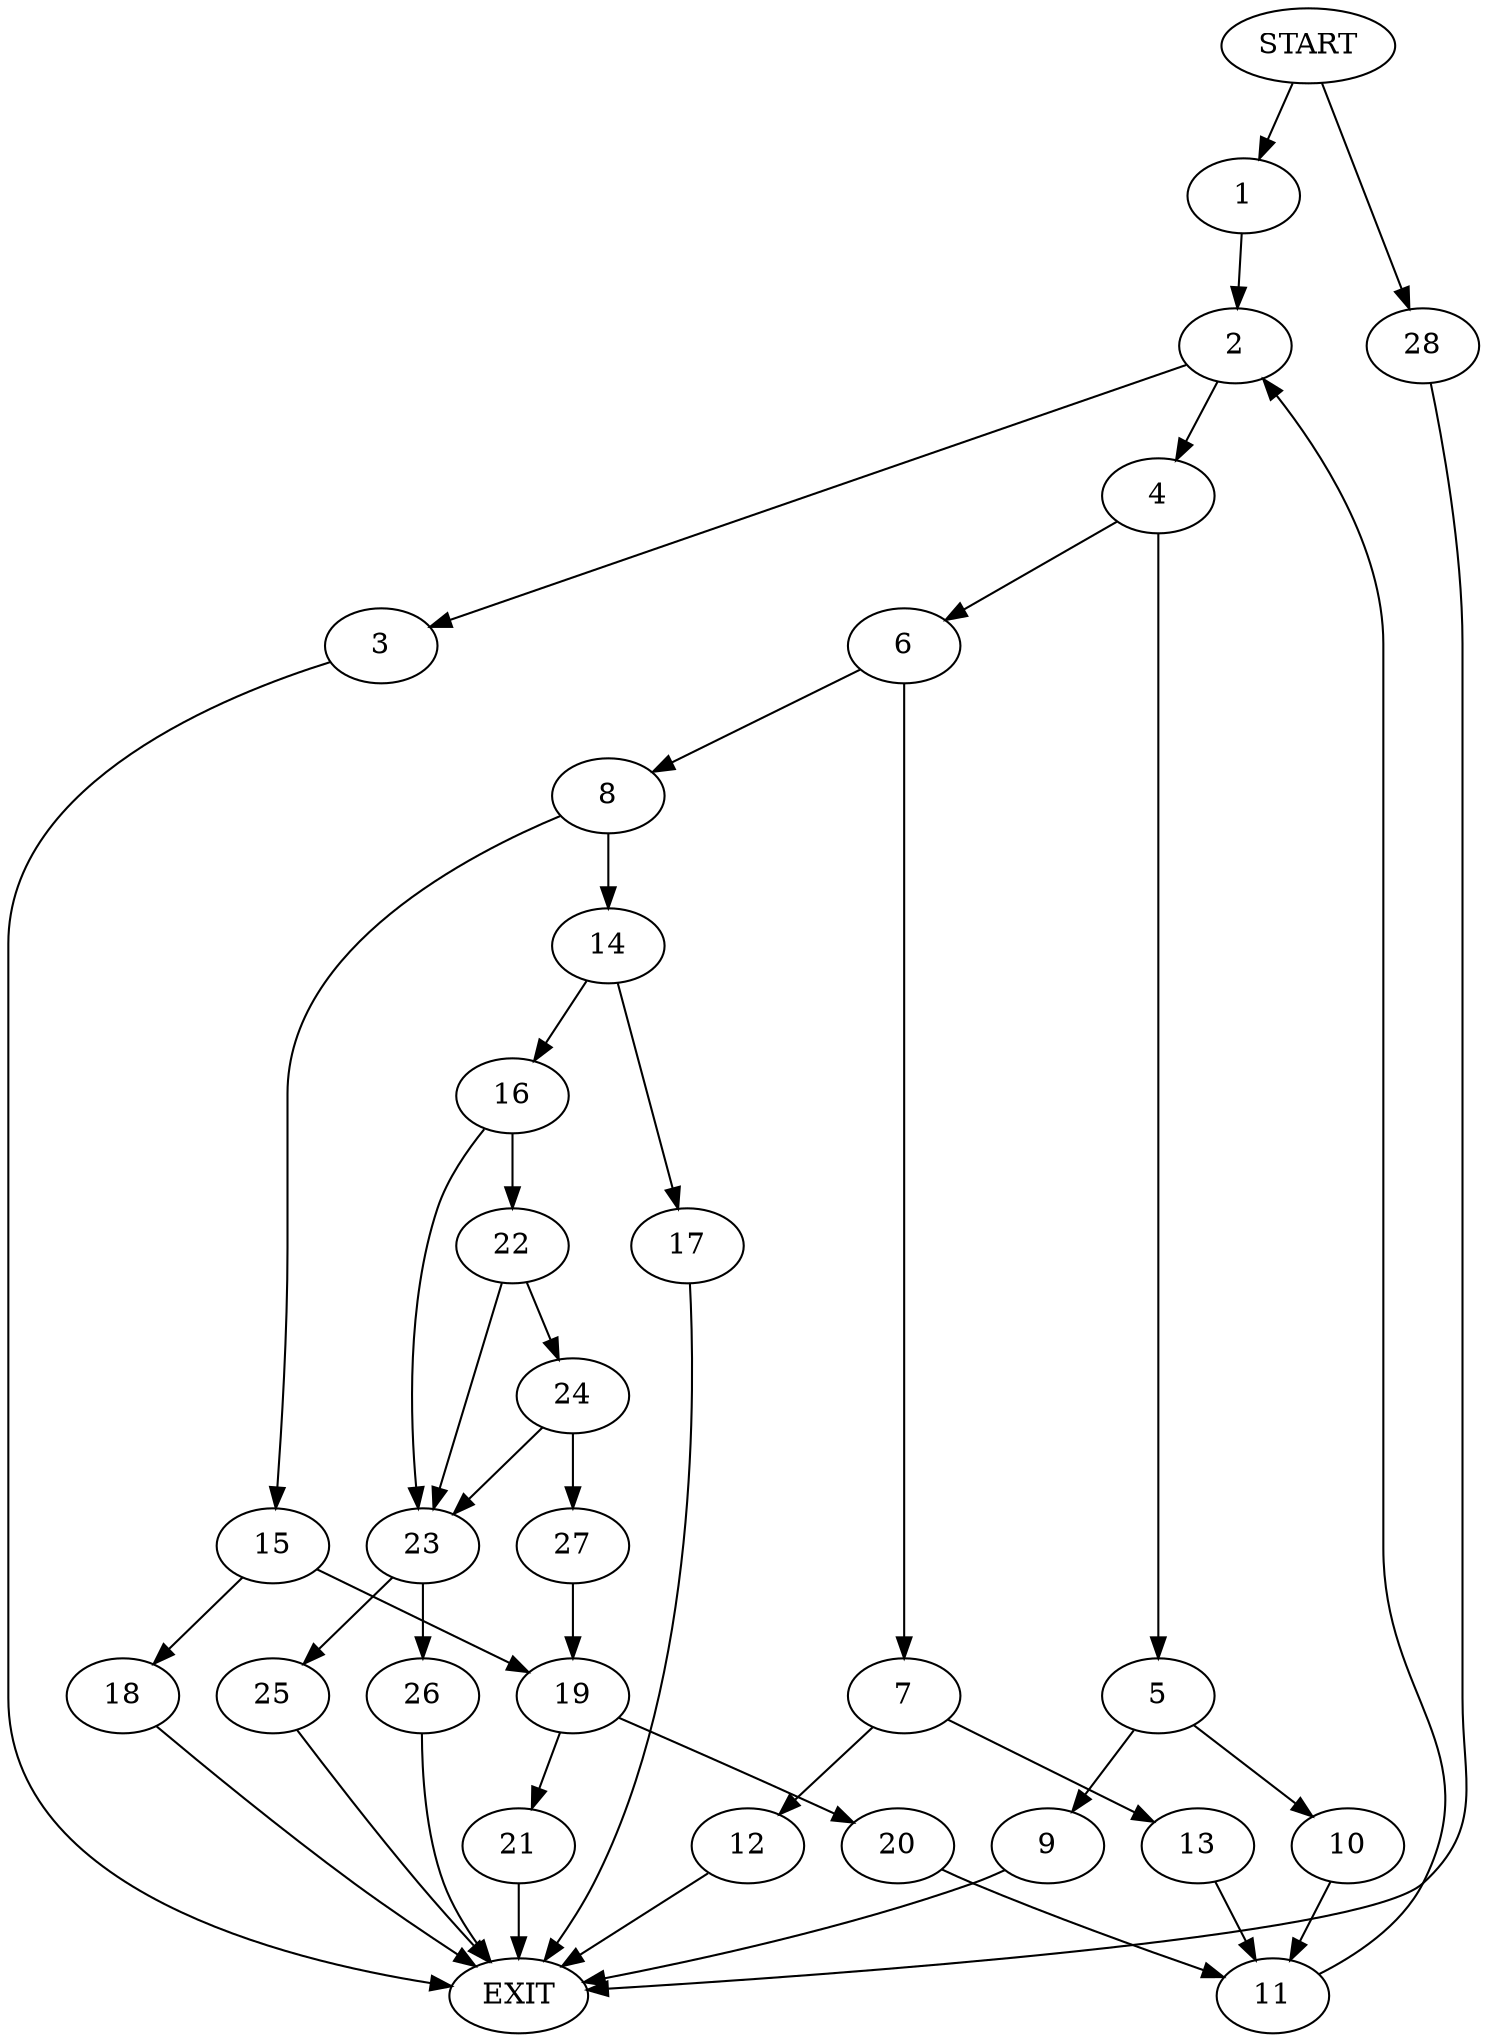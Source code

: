 digraph {
0 [label="START"]
29 [label="EXIT"]
0 -> 1
1 -> 2
2 -> 3
2 -> 4
3 -> 29
4 -> 5
4 -> 6
6 -> 7
6 -> 8
5 -> 9
5 -> 10
10 -> 11
9 -> 29
11 -> 2
7 -> 12
7 -> 13
8 -> 14
8 -> 15
12 -> 29
13 -> 11
14 -> 16
14 -> 17
15 -> 18
15 -> 19
18 -> 29
19 -> 20
19 -> 21
16 -> 22
16 -> 23
17 -> 29
22 -> 23
22 -> 24
23 -> 25
23 -> 26
24 -> 27
24 -> 23
27 -> 19
25 -> 29
26 -> 29
20 -> 11
21 -> 29
0 -> 28
28 -> 29
}
